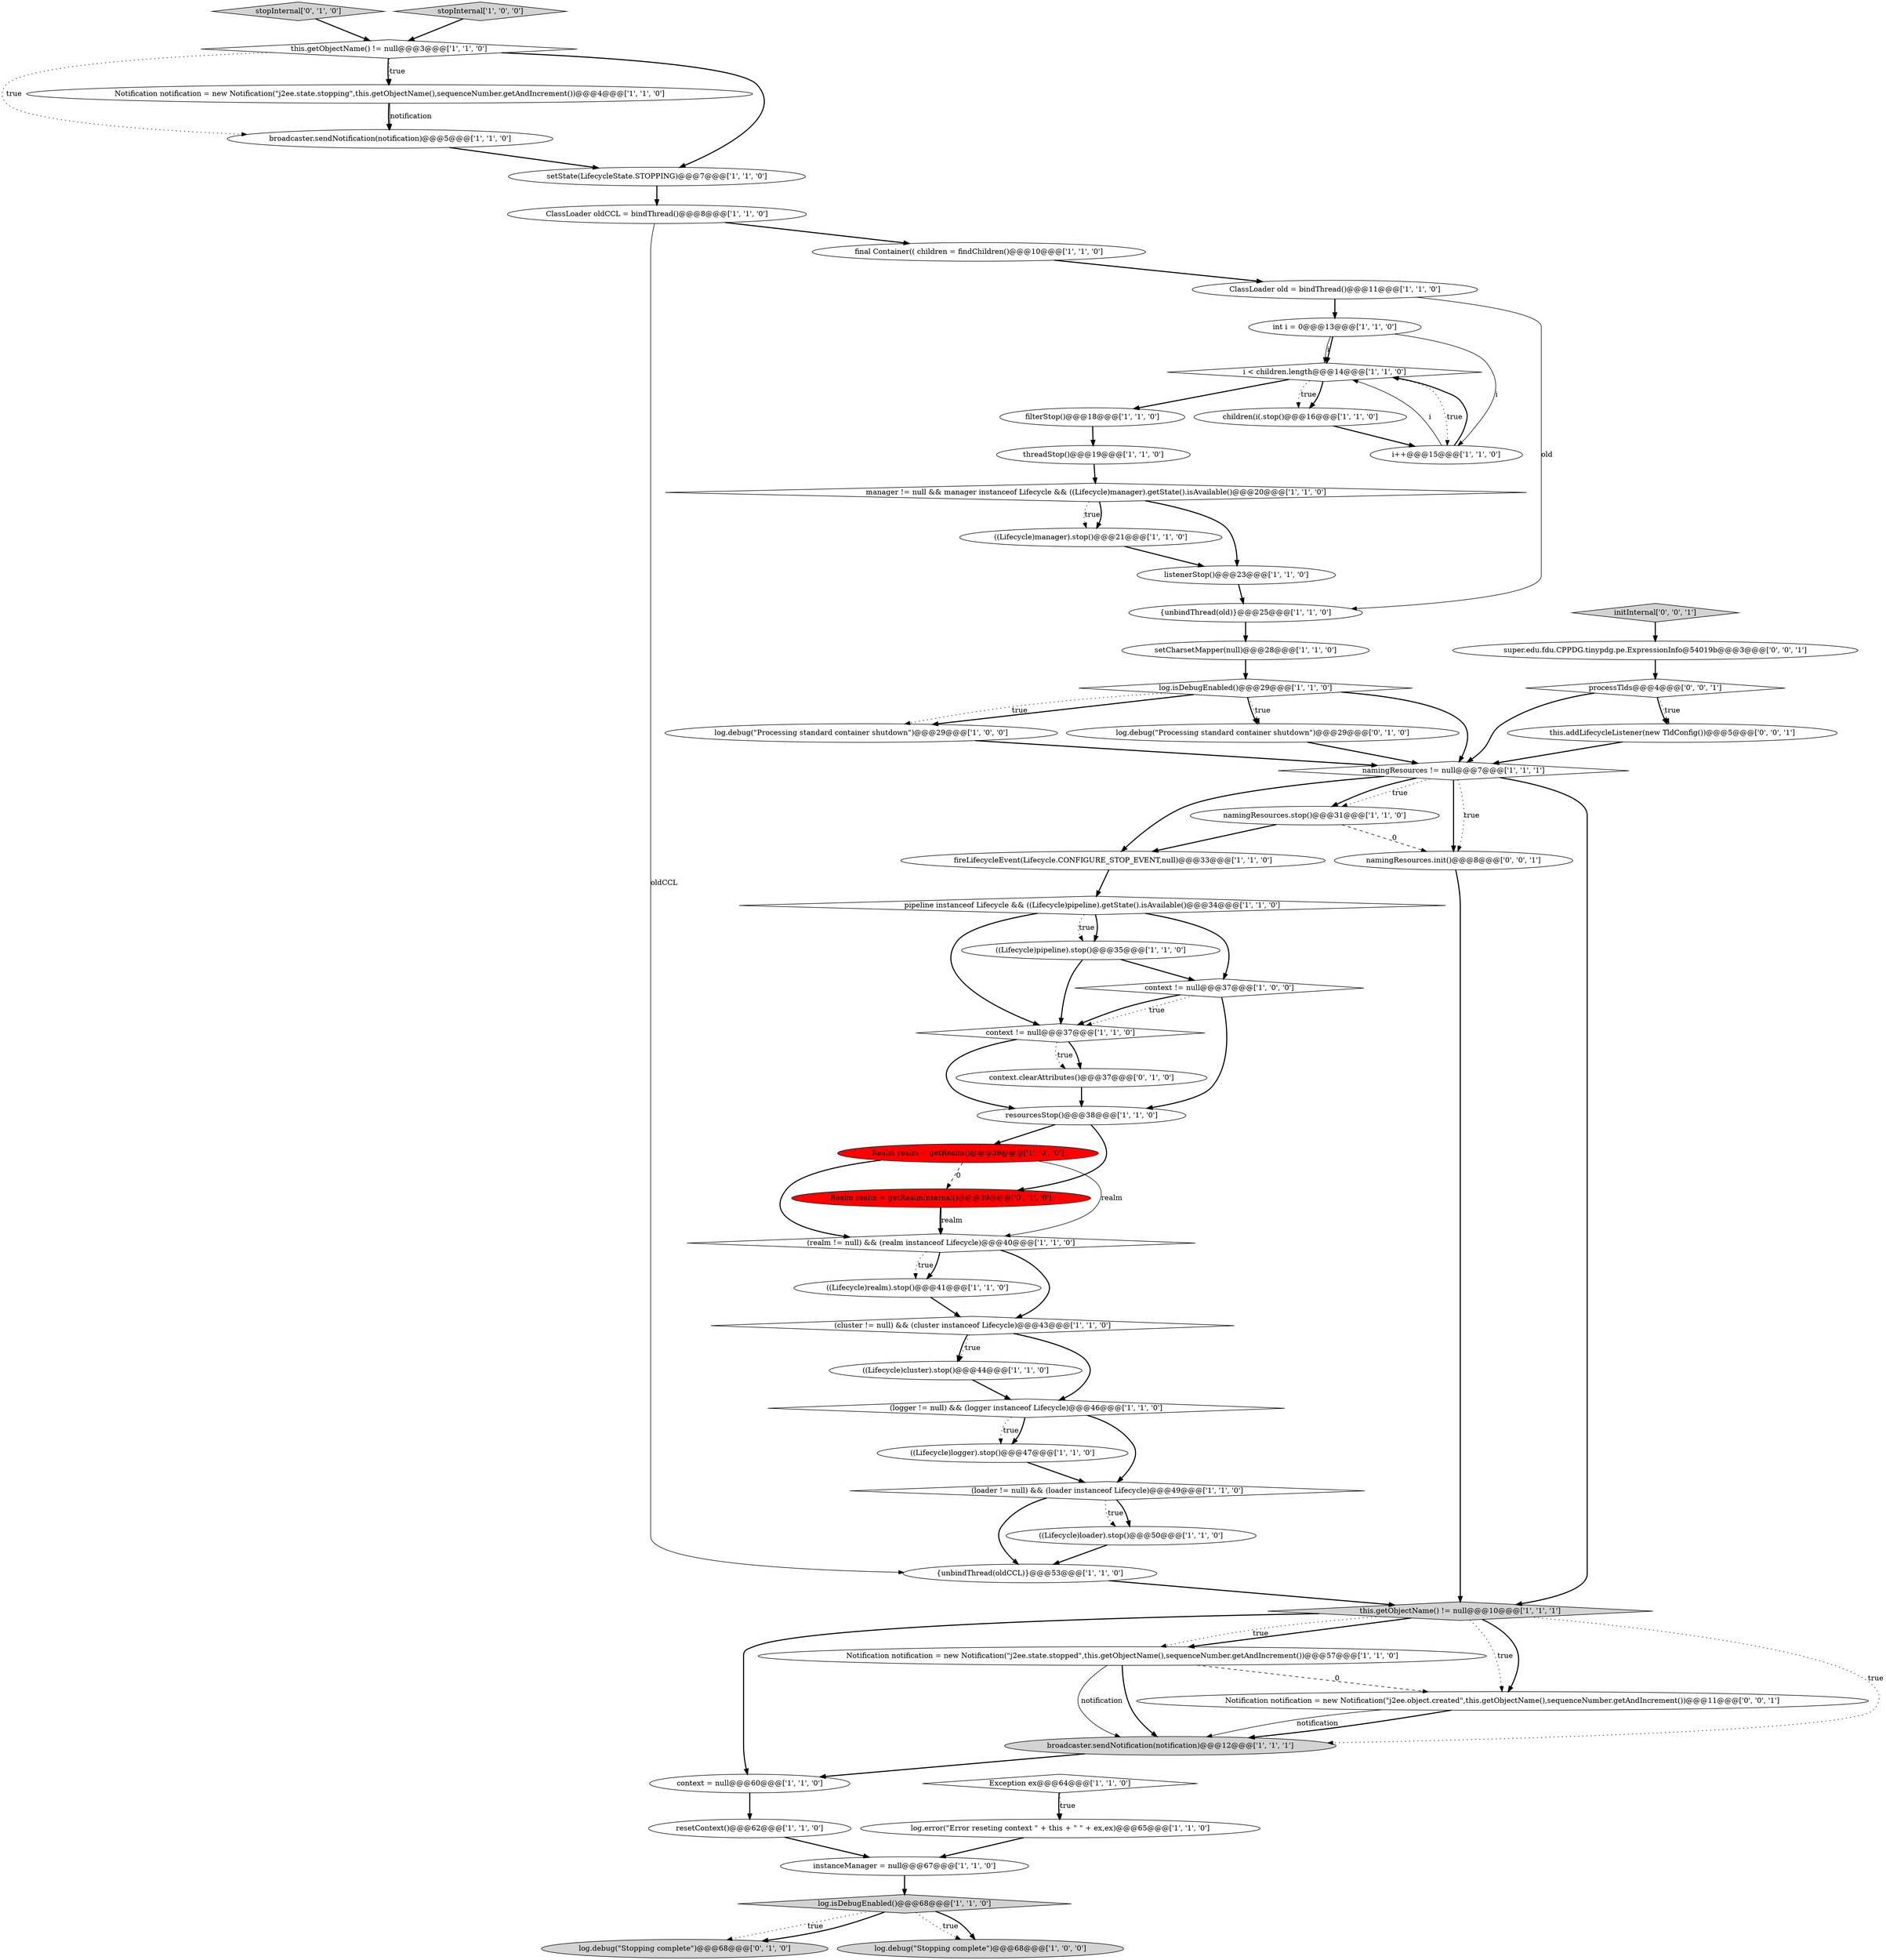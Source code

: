 digraph {
53 [style = filled, label = "stopInternal['0', '1', '0']", fillcolor = lightgray, shape = diamond image = "AAA0AAABBB2BBB"];
43 [style = filled, label = "(logger != null) && (logger instanceof Lifecycle)@@@46@@@['1', '1', '0']", fillcolor = white, shape = diamond image = "AAA0AAABBB1BBB"];
22 [style = filled, label = "((Lifecycle)loader).stop()@@@50@@@['1', '1', '0']", fillcolor = white, shape = ellipse image = "AAA0AAABBB1BBB"];
29 [style = filled, label = "(loader != null) && (loader instanceof Lifecycle)@@@49@@@['1', '1', '0']", fillcolor = white, shape = diamond image = "AAA0AAABBB1BBB"];
35 [style = filled, label = "instanceManager = null@@@67@@@['1', '1', '0']", fillcolor = white, shape = ellipse image = "AAA0AAABBB1BBB"];
27 [style = filled, label = "broadcaster.sendNotification(notification)@@@5@@@['1', '1', '0']", fillcolor = white, shape = ellipse image = "AAA0AAABBB1BBB"];
4 [style = filled, label = "i < children.length@@@14@@@['1', '1', '0']", fillcolor = white, shape = diamond image = "AAA0AAABBB1BBB"];
40 [style = filled, label = "((Lifecycle)realm).stop()@@@41@@@['1', '1', '0']", fillcolor = white, shape = ellipse image = "AAA0AAABBB1BBB"];
37 [style = filled, label = "ClassLoader oldCCL = bindThread()@@@8@@@['1', '1', '0']", fillcolor = white, shape = ellipse image = "AAA0AAABBB1BBB"];
11 [style = filled, label = "(cluster != null) && (cluster instanceof Lifecycle)@@@43@@@['1', '1', '0']", fillcolor = white, shape = diamond image = "AAA0AAABBB1BBB"];
28 [style = filled, label = "((Lifecycle)logger).stop()@@@47@@@['1', '1', '0']", fillcolor = white, shape = ellipse image = "AAA0AAABBB1BBB"];
15 [style = filled, label = "namingResources != null@@@7@@@['1', '1', '1']", fillcolor = white, shape = diamond image = "AAA0AAABBB1BBB"];
10 [style = filled, label = "((Lifecycle)manager).stop()@@@21@@@['1', '1', '0']", fillcolor = white, shape = ellipse image = "AAA0AAABBB1BBB"];
30 [style = filled, label = "Notification notification = new Notification(\"j2ee.state.stopped\",this.getObjectName(),sequenceNumber.getAndIncrement())@@@57@@@['1', '1', '0']", fillcolor = white, shape = ellipse image = "AAA0AAABBB1BBB"];
9 [style = filled, label = "namingResources.stop()@@@31@@@['1', '1', '0']", fillcolor = white, shape = ellipse image = "AAA0AAABBB1BBB"];
52 [style = filled, label = "log.debug(\"Stopping complete\")@@@68@@@['0', '1', '0']", fillcolor = lightgray, shape = ellipse image = "AAA0AAABBB2BBB"];
18 [style = filled, label = "manager != null && manager instanceof Lifecycle && ((Lifecycle)manager).getState().isAvailable()@@@20@@@['1', '1', '0']", fillcolor = white, shape = diamond image = "AAA0AAABBB1BBB"];
7 [style = filled, label = "setCharsetMapper(null)@@@28@@@['1', '1', '0']", fillcolor = white, shape = ellipse image = "AAA0AAABBB1BBB"];
13 [style = filled, label = "log.error(\"Error reseting context \" + this + \" \" + ex,ex)@@@65@@@['1', '1', '0']", fillcolor = white, shape = ellipse image = "AAA0AAABBB1BBB"];
41 [style = filled, label = "filterStop()@@@18@@@['1', '1', '0']", fillcolor = white, shape = ellipse image = "AAA0AAABBB1BBB"];
48 [style = filled, label = "context = null@@@60@@@['1', '1', '0']", fillcolor = white, shape = ellipse image = "AAA0AAABBB1BBB"];
56 [style = filled, label = "processTlds@@@4@@@['0', '0', '1']", fillcolor = white, shape = diamond image = "AAA0AAABBB3BBB"];
33 [style = filled, label = "((Lifecycle)cluster).stop()@@@44@@@['1', '1', '0']", fillcolor = white, shape = ellipse image = "AAA0AAABBB1BBB"];
5 [style = filled, label = "i++@@@15@@@['1', '1', '0']", fillcolor = white, shape = ellipse image = "AAA0AAABBB1BBB"];
17 [style = filled, label = "Notification notification = new Notification(\"j2ee.state.stopping\",this.getObjectName(),sequenceNumber.getAndIncrement())@@@4@@@['1', '1', '0']", fillcolor = white, shape = ellipse image = "AAA0AAABBB1BBB"];
12 [style = filled, label = "Exception ex@@@64@@@['1', '1', '0']", fillcolor = white, shape = diamond image = "AAA0AAABBB1BBB"];
25 [style = filled, label = "this.getObjectName() != null@@@10@@@['1', '1', '1']", fillcolor = lightgray, shape = diamond image = "AAA0AAABBB1BBB"];
38 [style = filled, label = "stopInternal['1', '0', '0']", fillcolor = lightgray, shape = diamond image = "AAA0AAABBB1BBB"];
50 [style = filled, label = "context.clearAttributes()@@@37@@@['0', '1', '0']", fillcolor = white, shape = ellipse image = "AAA0AAABBB2BBB"];
8 [style = filled, label = "this.getObjectName() != null@@@3@@@['1', '1', '0']", fillcolor = white, shape = diamond image = "AAA0AAABBB1BBB"];
57 [style = filled, label = "this.addLifecycleListener(new TldConfig())@@@5@@@['0', '0', '1']", fillcolor = white, shape = ellipse image = "AAA0AAABBB3BBB"];
20 [style = filled, label = "final Container(( children = findChildren()@@@10@@@['1', '1', '0']", fillcolor = white, shape = ellipse image = "AAA0AAABBB1BBB"];
51 [style = filled, label = "log.debug(\"Processing standard container shutdown\")@@@29@@@['0', '1', '0']", fillcolor = white, shape = ellipse image = "AAA0AAABBB2BBB"];
2 [style = filled, label = "{unbindThread(old)}@@@25@@@['1', '1', '0']", fillcolor = white, shape = ellipse image = "AAA0AAABBB1BBB"];
46 [style = filled, label = "log.isDebugEnabled()@@@29@@@['1', '1', '0']", fillcolor = white, shape = diamond image = "AAA0AAABBB1BBB"];
36 [style = filled, label = "broadcaster.sendNotification(notification)@@@12@@@['1', '1', '1']", fillcolor = lightgray, shape = ellipse image = "AAA0AAABBB1BBB"];
1 [style = filled, label = "ClassLoader old = bindThread()@@@11@@@['1', '1', '0']", fillcolor = white, shape = ellipse image = "AAA0AAABBB1BBB"];
58 [style = filled, label = "initInternal['0', '0', '1']", fillcolor = lightgray, shape = diamond image = "AAA0AAABBB3BBB"];
45 [style = filled, label = "fireLifecycleEvent(Lifecycle.CONFIGURE_STOP_EVENT,null)@@@33@@@['1', '1', '0']", fillcolor = white, shape = ellipse image = "AAA0AAABBB1BBB"];
6 [style = filled, label = "listenerStop()@@@23@@@['1', '1', '0']", fillcolor = white, shape = ellipse image = "AAA0AAABBB1BBB"];
39 [style = filled, label = "resourcesStop()@@@38@@@['1', '1', '0']", fillcolor = white, shape = ellipse image = "AAA0AAABBB1BBB"];
44 [style = filled, label = "threadStop()@@@19@@@['1', '1', '0']", fillcolor = white, shape = ellipse image = "AAA0AAABBB1BBB"];
34 [style = filled, label = "{unbindThread(oldCCL)}@@@53@@@['1', '1', '0']", fillcolor = white, shape = ellipse image = "AAA0AAABBB1BBB"];
23 [style = filled, label = "((Lifecycle)pipeline).stop()@@@35@@@['1', '1', '0']", fillcolor = white, shape = ellipse image = "AAA0AAABBB1BBB"];
3 [style = filled, label = "Realm realm = getRealm()@@@39@@@['1', '0', '0']", fillcolor = red, shape = ellipse image = "AAA1AAABBB1BBB"];
54 [style = filled, label = "Notification notification = new Notification(\"j2ee.object.created\",this.getObjectName(),sequenceNumber.getAndIncrement())@@@11@@@['0', '0', '1']", fillcolor = white, shape = ellipse image = "AAA0AAABBB3BBB"];
55 [style = filled, label = "namingResources.init()@@@8@@@['0', '0', '1']", fillcolor = white, shape = ellipse image = "AAA0AAABBB3BBB"];
31 [style = filled, label = "setState(LifecycleState.STOPPING)@@@7@@@['1', '1', '0']", fillcolor = white, shape = ellipse image = "AAA0AAABBB1BBB"];
26 [style = filled, label = "children(i(.stop()@@@16@@@['1', '1', '0']", fillcolor = white, shape = ellipse image = "AAA0AAABBB1BBB"];
59 [style = filled, label = "super.edu.fdu.CPPDG.tinypdg.pe.ExpressionInfo@54019b@@@3@@@['0', '0', '1']", fillcolor = white, shape = ellipse image = "AAA0AAABBB3BBB"];
32 [style = filled, label = "int i = 0@@@13@@@['1', '1', '0']", fillcolor = white, shape = ellipse image = "AAA0AAABBB1BBB"];
47 [style = filled, label = "context != null@@@37@@@['1', '1', '0']", fillcolor = white, shape = diamond image = "AAA0AAABBB1BBB"];
42 [style = filled, label = "log.isDebugEnabled()@@@68@@@['1', '1', '0']", fillcolor = lightgray, shape = diamond image = "AAA0AAABBB1BBB"];
49 [style = filled, label = "Realm realm = getRealmInternal()@@@39@@@['0', '1', '0']", fillcolor = red, shape = ellipse image = "AAA1AAABBB2BBB"];
19 [style = filled, label = "resetContext()@@@62@@@['1', '1', '0']", fillcolor = white, shape = ellipse image = "AAA0AAABBB1BBB"];
21 [style = filled, label = "log.debug(\"Processing standard container shutdown\")@@@29@@@['1', '0', '0']", fillcolor = white, shape = ellipse image = "AAA0AAABBB1BBB"];
14 [style = filled, label = "(realm != null) && (realm instanceof Lifecycle)@@@40@@@['1', '1', '0']", fillcolor = white, shape = diamond image = "AAA0AAABBB1BBB"];
16 [style = filled, label = "pipeline instanceof Lifecycle && ((Lifecycle)pipeline).getState().isAvailable()@@@34@@@['1', '1', '0']", fillcolor = white, shape = diamond image = "AAA0AAABBB1BBB"];
24 [style = filled, label = "log.debug(\"Stopping complete\")@@@68@@@['1', '0', '0']", fillcolor = lightgray, shape = ellipse image = "AAA0AAABBB1BBB"];
0 [style = filled, label = "context != null@@@37@@@['1', '0', '0']", fillcolor = white, shape = diamond image = "AAA0AAABBB1BBB"];
31->37 [style = bold, label=""];
15->55 [style = bold, label=""];
16->0 [style = bold, label=""];
15->25 [style = bold, label=""];
46->15 [style = bold, label=""];
25->30 [style = bold, label=""];
21->15 [style = bold, label=""];
3->14 [style = solid, label="realm"];
49->14 [style = bold, label=""];
56->15 [style = bold, label=""];
30->36 [style = bold, label=""];
29->34 [style = bold, label=""];
25->48 [style = bold, label=""];
15->9 [style = dotted, label="true"];
17->27 [style = solid, label="notification"];
32->4 [style = solid, label="i"];
46->51 [style = bold, label=""];
46->21 [style = bold, label=""];
40->11 [style = bold, label=""];
32->5 [style = solid, label="i"];
39->49 [style = bold, label=""];
11->33 [style = bold, label=""];
43->29 [style = bold, label=""];
58->59 [style = bold, label=""];
32->4 [style = bold, label=""];
44->18 [style = bold, label=""];
17->27 [style = bold, label=""];
37->34 [style = solid, label="oldCCL"];
14->11 [style = bold, label=""];
11->33 [style = dotted, label="true"];
7->46 [style = bold, label=""];
1->2 [style = solid, label="old"];
8->17 [style = dotted, label="true"];
27->31 [style = bold, label=""];
11->43 [style = bold, label=""];
47->39 [style = bold, label=""];
56->57 [style = bold, label=""];
25->54 [style = dotted, label="true"];
50->39 [style = bold, label=""];
42->24 [style = dotted, label="true"];
6->2 [style = bold, label=""];
8->17 [style = bold, label=""];
55->25 [style = bold, label=""];
15->9 [style = bold, label=""];
43->28 [style = dotted, label="true"];
42->52 [style = dotted, label="true"];
1->32 [style = bold, label=""];
46->21 [style = dotted, label="true"];
59->56 [style = bold, label=""];
4->26 [style = dotted, label="true"];
0->39 [style = bold, label=""];
28->29 [style = bold, label=""];
4->5 [style = dotted, label="true"];
9->55 [style = dashed, label="0"];
8->31 [style = bold, label=""];
30->36 [style = solid, label="notification"];
35->42 [style = bold, label=""];
42->52 [style = bold, label=""];
45->16 [style = bold, label=""];
16->23 [style = bold, label=""];
20->1 [style = bold, label=""];
42->24 [style = bold, label=""];
23->0 [style = bold, label=""];
10->6 [style = bold, label=""];
4->41 [style = bold, label=""];
47->50 [style = bold, label=""];
54->36 [style = solid, label="notification"];
18->10 [style = dotted, label="true"];
14->40 [style = dotted, label="true"];
29->22 [style = dotted, label="true"];
12->13 [style = bold, label=""];
12->13 [style = dotted, label="true"];
46->51 [style = dotted, label="true"];
18->10 [style = bold, label=""];
54->36 [style = bold, label=""];
18->6 [style = bold, label=""];
47->50 [style = dotted, label="true"];
19->35 [style = bold, label=""];
57->15 [style = bold, label=""];
5->4 [style = bold, label=""];
33->43 [style = bold, label=""];
25->36 [style = dotted, label="true"];
23->47 [style = bold, label=""];
56->57 [style = dotted, label="true"];
53->8 [style = bold, label=""];
38->8 [style = bold, label=""];
25->54 [style = bold, label=""];
0->47 [style = dotted, label="true"];
34->25 [style = bold, label=""];
15->45 [style = bold, label=""];
26->5 [style = bold, label=""];
16->47 [style = bold, label=""];
5->4 [style = solid, label="i"];
3->14 [style = bold, label=""];
37->20 [style = bold, label=""];
4->26 [style = bold, label=""];
39->3 [style = bold, label=""];
16->23 [style = dotted, label="true"];
49->14 [style = solid, label="realm"];
43->28 [style = bold, label=""];
0->47 [style = bold, label=""];
30->54 [style = dashed, label="0"];
9->45 [style = bold, label=""];
3->49 [style = dashed, label="0"];
22->34 [style = bold, label=""];
36->48 [style = bold, label=""];
48->19 [style = bold, label=""];
15->55 [style = dotted, label="true"];
51->15 [style = bold, label=""];
2->7 [style = bold, label=""];
29->22 [style = bold, label=""];
8->27 [style = dotted, label="true"];
25->30 [style = dotted, label="true"];
13->35 [style = bold, label=""];
41->44 [style = bold, label=""];
14->40 [style = bold, label=""];
}
